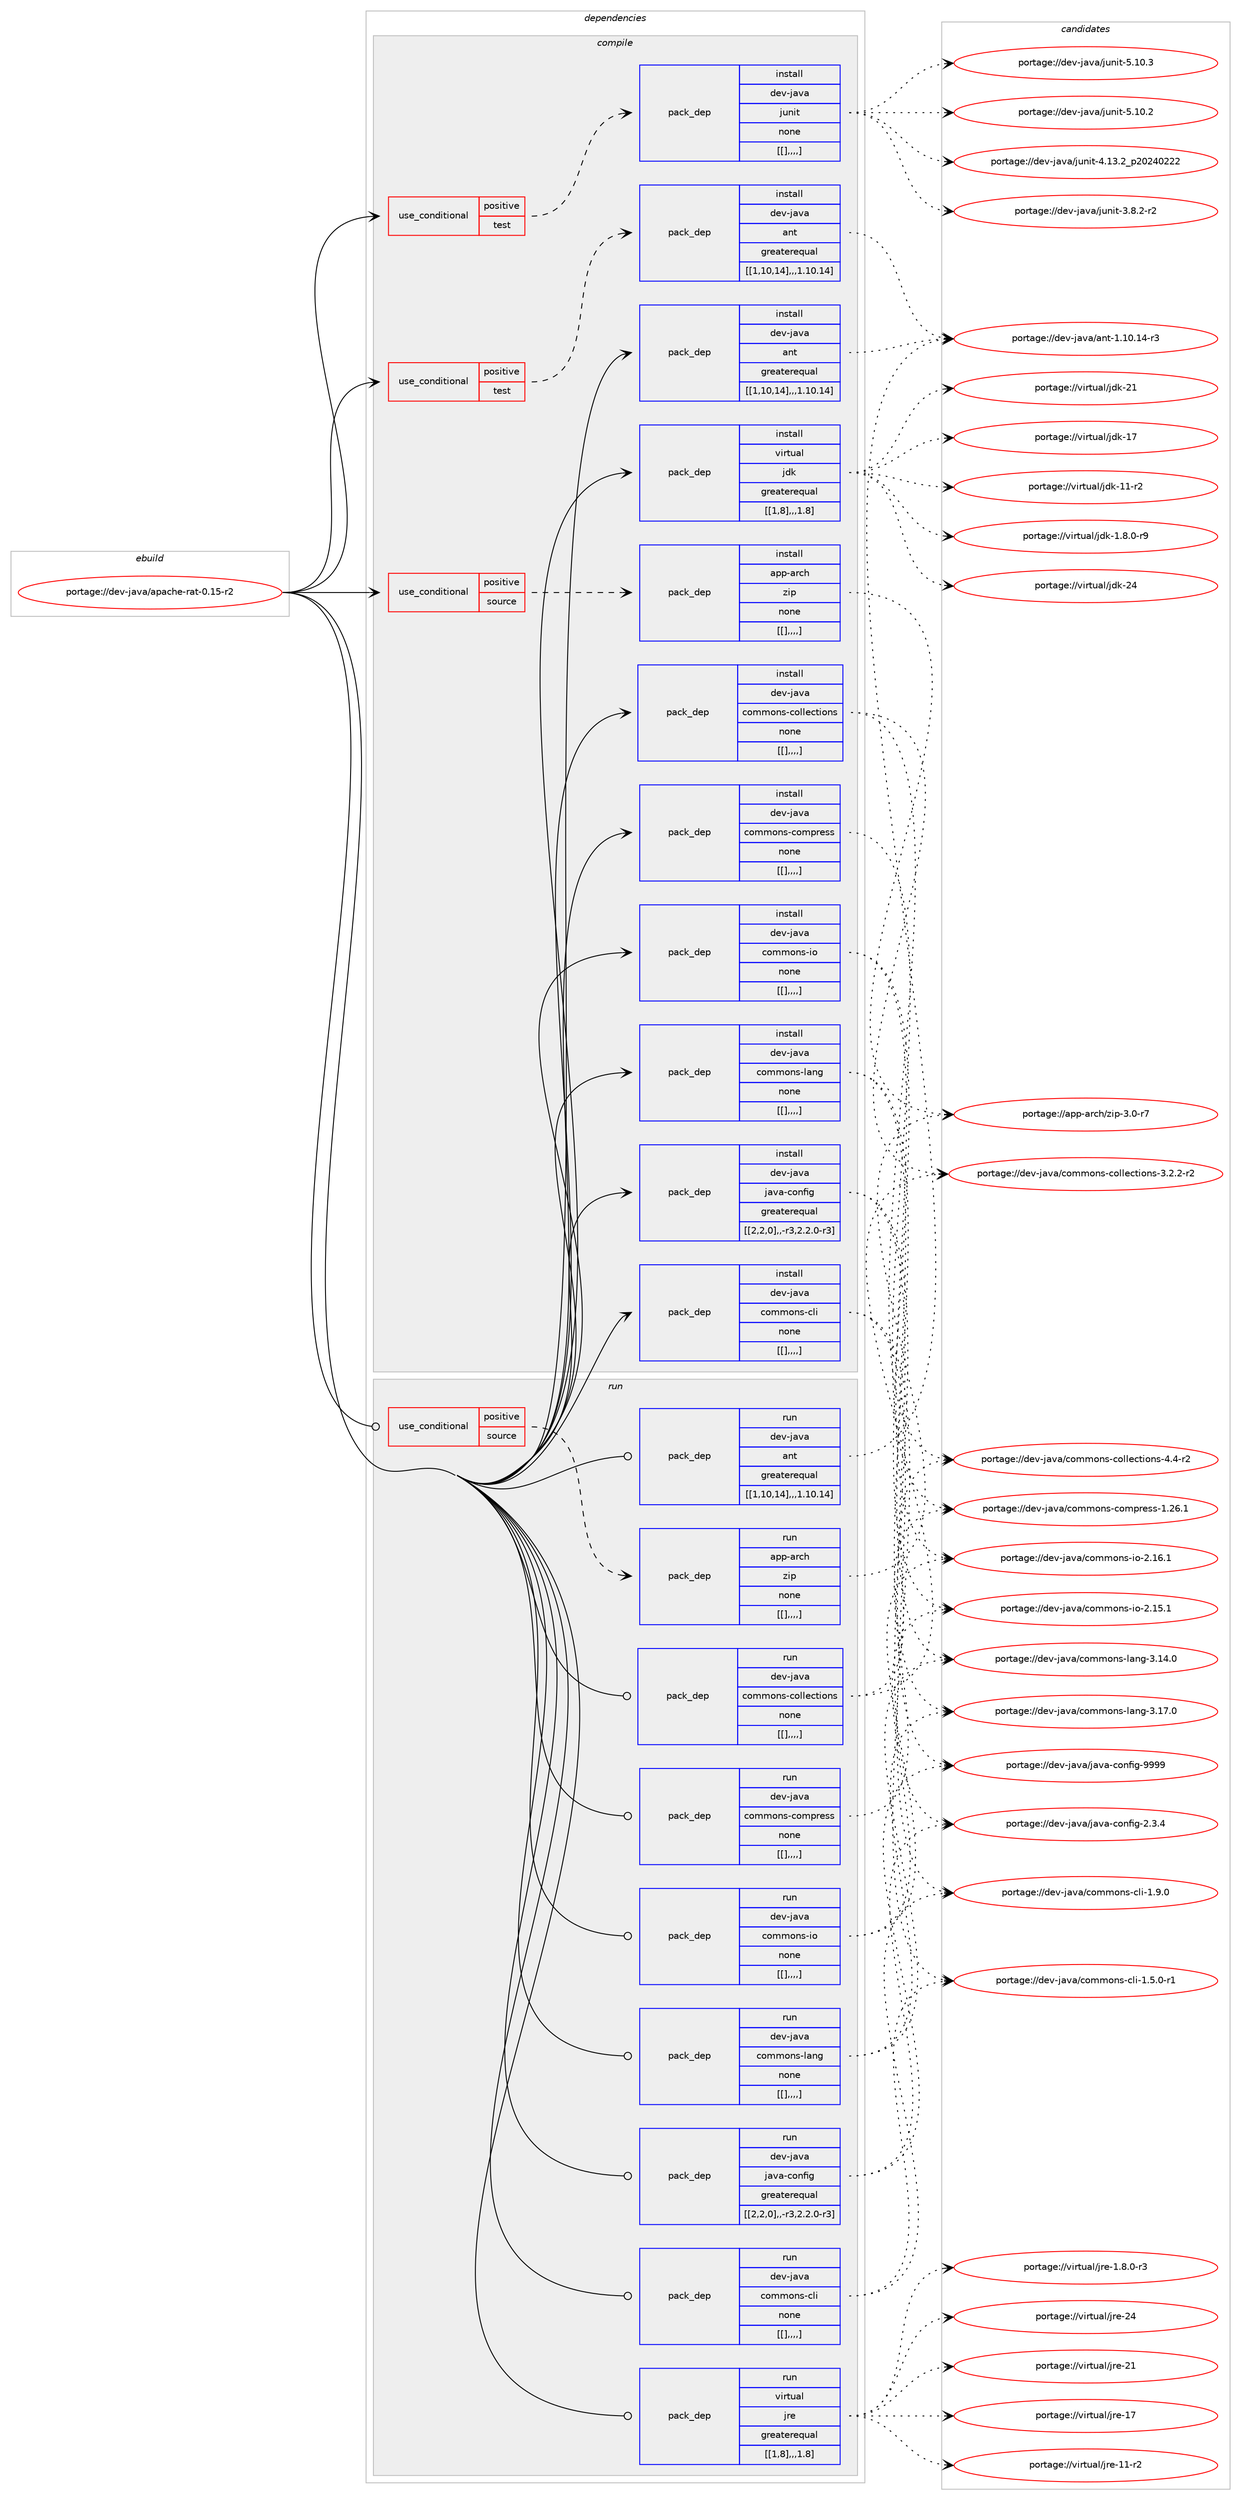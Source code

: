 digraph prolog {

# *************
# Graph options
# *************

newrank=true;
concentrate=true;
compound=true;
graph [rankdir=LR,fontname=Helvetica,fontsize=10,ranksep=1.5];#, ranksep=2.5, nodesep=0.2];
edge  [arrowhead=vee];
node  [fontname=Helvetica,fontsize=10];

# **********
# The ebuild
# **********

subgraph cluster_leftcol {
color=gray;
label=<<i>ebuild</i>>;
id [label="portage://dev-java/apache-rat-0.15-r2", color=red, width=4, href="../dev-java/apache-rat-0.15-r2.svg"];
}

# ****************
# The dependencies
# ****************

subgraph cluster_midcol {
color=gray;
label=<<i>dependencies</i>>;
subgraph cluster_compile {
fillcolor="#eeeeee";
style=filled;
label=<<i>compile</i>>;
subgraph cond21856 {
dependency93138 [label=<<TABLE BORDER="0" CELLBORDER="1" CELLSPACING="0" CELLPADDING="4"><TR><TD ROWSPAN="3" CELLPADDING="10">use_conditional</TD></TR><TR><TD>positive</TD></TR><TR><TD>source</TD></TR></TABLE>>, shape=none, color=red];
subgraph pack70232 {
dependency93139 [label=<<TABLE BORDER="0" CELLBORDER="1" CELLSPACING="0" CELLPADDING="4" WIDTH="220"><TR><TD ROWSPAN="6" CELLPADDING="30">pack_dep</TD></TR><TR><TD WIDTH="110">install</TD></TR><TR><TD>app-arch</TD></TR><TR><TD>zip</TD></TR><TR><TD>none</TD></TR><TR><TD>[[],,,,]</TD></TR></TABLE>>, shape=none, color=blue];
}
dependency93138:e -> dependency93139:w [weight=20,style="dashed",arrowhead="vee"];
}
id:e -> dependency93138:w [weight=20,style="solid",arrowhead="vee"];
subgraph cond21857 {
dependency93140 [label=<<TABLE BORDER="0" CELLBORDER="1" CELLSPACING="0" CELLPADDING="4"><TR><TD ROWSPAN="3" CELLPADDING="10">use_conditional</TD></TR><TR><TD>positive</TD></TR><TR><TD>test</TD></TR></TABLE>>, shape=none, color=red];
subgraph pack70233 {
dependency93141 [label=<<TABLE BORDER="0" CELLBORDER="1" CELLSPACING="0" CELLPADDING="4" WIDTH="220"><TR><TD ROWSPAN="6" CELLPADDING="30">pack_dep</TD></TR><TR><TD WIDTH="110">install</TD></TR><TR><TD>dev-java</TD></TR><TR><TD>ant</TD></TR><TR><TD>greaterequal</TD></TR><TR><TD>[[1,10,14],,,1.10.14]</TD></TR></TABLE>>, shape=none, color=blue];
}
dependency93140:e -> dependency93141:w [weight=20,style="dashed",arrowhead="vee"];
}
id:e -> dependency93140:w [weight=20,style="solid",arrowhead="vee"];
subgraph cond21858 {
dependency93142 [label=<<TABLE BORDER="0" CELLBORDER="1" CELLSPACING="0" CELLPADDING="4"><TR><TD ROWSPAN="3" CELLPADDING="10">use_conditional</TD></TR><TR><TD>positive</TD></TR><TR><TD>test</TD></TR></TABLE>>, shape=none, color=red];
subgraph pack70234 {
dependency93143 [label=<<TABLE BORDER="0" CELLBORDER="1" CELLSPACING="0" CELLPADDING="4" WIDTH="220"><TR><TD ROWSPAN="6" CELLPADDING="30">pack_dep</TD></TR><TR><TD WIDTH="110">install</TD></TR><TR><TD>dev-java</TD></TR><TR><TD>junit</TD></TR><TR><TD>none</TD></TR><TR><TD>[[],,,,]</TD></TR></TABLE>>, shape=none, color=blue];
}
dependency93142:e -> dependency93143:w [weight=20,style="dashed",arrowhead="vee"];
}
id:e -> dependency93142:w [weight=20,style="solid",arrowhead="vee"];
subgraph pack70235 {
dependency93144 [label=<<TABLE BORDER="0" CELLBORDER="1" CELLSPACING="0" CELLPADDING="4" WIDTH="220"><TR><TD ROWSPAN="6" CELLPADDING="30">pack_dep</TD></TR><TR><TD WIDTH="110">install</TD></TR><TR><TD>dev-java</TD></TR><TR><TD>ant</TD></TR><TR><TD>greaterequal</TD></TR><TR><TD>[[1,10,14],,,1.10.14]</TD></TR></TABLE>>, shape=none, color=blue];
}
id:e -> dependency93144:w [weight=20,style="solid",arrowhead="vee"];
subgraph pack70236 {
dependency93145 [label=<<TABLE BORDER="0" CELLBORDER="1" CELLSPACING="0" CELLPADDING="4" WIDTH="220"><TR><TD ROWSPAN="6" CELLPADDING="30">pack_dep</TD></TR><TR><TD WIDTH="110">install</TD></TR><TR><TD>dev-java</TD></TR><TR><TD>commons-cli</TD></TR><TR><TD>none</TD></TR><TR><TD>[[],,,,]</TD></TR></TABLE>>, shape=none, color=blue];
}
id:e -> dependency93145:w [weight=20,style="solid",arrowhead="vee"];
subgraph pack70237 {
dependency93146 [label=<<TABLE BORDER="0" CELLBORDER="1" CELLSPACING="0" CELLPADDING="4" WIDTH="220"><TR><TD ROWSPAN="6" CELLPADDING="30">pack_dep</TD></TR><TR><TD WIDTH="110">install</TD></TR><TR><TD>dev-java</TD></TR><TR><TD>commons-collections</TD></TR><TR><TD>none</TD></TR><TR><TD>[[],,,,]</TD></TR></TABLE>>, shape=none, color=blue];
}
id:e -> dependency93146:w [weight=20,style="solid",arrowhead="vee"];
subgraph pack70238 {
dependency93147 [label=<<TABLE BORDER="0" CELLBORDER="1" CELLSPACING="0" CELLPADDING="4" WIDTH="220"><TR><TD ROWSPAN="6" CELLPADDING="30">pack_dep</TD></TR><TR><TD WIDTH="110">install</TD></TR><TR><TD>dev-java</TD></TR><TR><TD>commons-compress</TD></TR><TR><TD>none</TD></TR><TR><TD>[[],,,,]</TD></TR></TABLE>>, shape=none, color=blue];
}
id:e -> dependency93147:w [weight=20,style="solid",arrowhead="vee"];
subgraph pack70239 {
dependency93148 [label=<<TABLE BORDER="0" CELLBORDER="1" CELLSPACING="0" CELLPADDING="4" WIDTH="220"><TR><TD ROWSPAN="6" CELLPADDING="30">pack_dep</TD></TR><TR><TD WIDTH="110">install</TD></TR><TR><TD>dev-java</TD></TR><TR><TD>commons-io</TD></TR><TR><TD>none</TD></TR><TR><TD>[[],,,,]</TD></TR></TABLE>>, shape=none, color=blue];
}
id:e -> dependency93148:w [weight=20,style="solid",arrowhead="vee"];
subgraph pack70240 {
dependency93149 [label=<<TABLE BORDER="0" CELLBORDER="1" CELLSPACING="0" CELLPADDING="4" WIDTH="220"><TR><TD ROWSPAN="6" CELLPADDING="30">pack_dep</TD></TR><TR><TD WIDTH="110">install</TD></TR><TR><TD>dev-java</TD></TR><TR><TD>commons-lang</TD></TR><TR><TD>none</TD></TR><TR><TD>[[],,,,]</TD></TR></TABLE>>, shape=none, color=blue];
}
id:e -> dependency93149:w [weight=20,style="solid",arrowhead="vee"];
subgraph pack70241 {
dependency93150 [label=<<TABLE BORDER="0" CELLBORDER="1" CELLSPACING="0" CELLPADDING="4" WIDTH="220"><TR><TD ROWSPAN="6" CELLPADDING="30">pack_dep</TD></TR><TR><TD WIDTH="110">install</TD></TR><TR><TD>dev-java</TD></TR><TR><TD>java-config</TD></TR><TR><TD>greaterequal</TD></TR><TR><TD>[[2,2,0],,-r3,2.2.0-r3]</TD></TR></TABLE>>, shape=none, color=blue];
}
id:e -> dependency93150:w [weight=20,style="solid",arrowhead="vee"];
subgraph pack70242 {
dependency93151 [label=<<TABLE BORDER="0" CELLBORDER="1" CELLSPACING="0" CELLPADDING="4" WIDTH="220"><TR><TD ROWSPAN="6" CELLPADDING="30">pack_dep</TD></TR><TR><TD WIDTH="110">install</TD></TR><TR><TD>virtual</TD></TR><TR><TD>jdk</TD></TR><TR><TD>greaterequal</TD></TR><TR><TD>[[1,8],,,1.8]</TD></TR></TABLE>>, shape=none, color=blue];
}
id:e -> dependency93151:w [weight=20,style="solid",arrowhead="vee"];
}
subgraph cluster_compileandrun {
fillcolor="#eeeeee";
style=filled;
label=<<i>compile and run</i>>;
}
subgraph cluster_run {
fillcolor="#eeeeee";
style=filled;
label=<<i>run</i>>;
subgraph cond21859 {
dependency93152 [label=<<TABLE BORDER="0" CELLBORDER="1" CELLSPACING="0" CELLPADDING="4"><TR><TD ROWSPAN="3" CELLPADDING="10">use_conditional</TD></TR><TR><TD>positive</TD></TR><TR><TD>source</TD></TR></TABLE>>, shape=none, color=red];
subgraph pack70243 {
dependency93153 [label=<<TABLE BORDER="0" CELLBORDER="1" CELLSPACING="0" CELLPADDING="4" WIDTH="220"><TR><TD ROWSPAN="6" CELLPADDING="30">pack_dep</TD></TR><TR><TD WIDTH="110">run</TD></TR><TR><TD>app-arch</TD></TR><TR><TD>zip</TD></TR><TR><TD>none</TD></TR><TR><TD>[[],,,,]</TD></TR></TABLE>>, shape=none, color=blue];
}
dependency93152:e -> dependency93153:w [weight=20,style="dashed",arrowhead="vee"];
}
id:e -> dependency93152:w [weight=20,style="solid",arrowhead="odot"];
subgraph pack70244 {
dependency93154 [label=<<TABLE BORDER="0" CELLBORDER="1" CELLSPACING="0" CELLPADDING="4" WIDTH="220"><TR><TD ROWSPAN="6" CELLPADDING="30">pack_dep</TD></TR><TR><TD WIDTH="110">run</TD></TR><TR><TD>dev-java</TD></TR><TR><TD>ant</TD></TR><TR><TD>greaterequal</TD></TR><TR><TD>[[1,10,14],,,1.10.14]</TD></TR></TABLE>>, shape=none, color=blue];
}
id:e -> dependency93154:w [weight=20,style="solid",arrowhead="odot"];
subgraph pack70245 {
dependency93155 [label=<<TABLE BORDER="0" CELLBORDER="1" CELLSPACING="0" CELLPADDING="4" WIDTH="220"><TR><TD ROWSPAN="6" CELLPADDING="30">pack_dep</TD></TR><TR><TD WIDTH="110">run</TD></TR><TR><TD>dev-java</TD></TR><TR><TD>commons-cli</TD></TR><TR><TD>none</TD></TR><TR><TD>[[],,,,]</TD></TR></TABLE>>, shape=none, color=blue];
}
id:e -> dependency93155:w [weight=20,style="solid",arrowhead="odot"];
subgraph pack70246 {
dependency93156 [label=<<TABLE BORDER="0" CELLBORDER="1" CELLSPACING="0" CELLPADDING="4" WIDTH="220"><TR><TD ROWSPAN="6" CELLPADDING="30">pack_dep</TD></TR><TR><TD WIDTH="110">run</TD></TR><TR><TD>dev-java</TD></TR><TR><TD>commons-collections</TD></TR><TR><TD>none</TD></TR><TR><TD>[[],,,,]</TD></TR></TABLE>>, shape=none, color=blue];
}
id:e -> dependency93156:w [weight=20,style="solid",arrowhead="odot"];
subgraph pack70247 {
dependency93157 [label=<<TABLE BORDER="0" CELLBORDER="1" CELLSPACING="0" CELLPADDING="4" WIDTH="220"><TR><TD ROWSPAN="6" CELLPADDING="30">pack_dep</TD></TR><TR><TD WIDTH="110">run</TD></TR><TR><TD>dev-java</TD></TR><TR><TD>commons-compress</TD></TR><TR><TD>none</TD></TR><TR><TD>[[],,,,]</TD></TR></TABLE>>, shape=none, color=blue];
}
id:e -> dependency93157:w [weight=20,style="solid",arrowhead="odot"];
subgraph pack70248 {
dependency93158 [label=<<TABLE BORDER="0" CELLBORDER="1" CELLSPACING="0" CELLPADDING="4" WIDTH="220"><TR><TD ROWSPAN="6" CELLPADDING="30">pack_dep</TD></TR><TR><TD WIDTH="110">run</TD></TR><TR><TD>dev-java</TD></TR><TR><TD>commons-io</TD></TR><TR><TD>none</TD></TR><TR><TD>[[],,,,]</TD></TR></TABLE>>, shape=none, color=blue];
}
id:e -> dependency93158:w [weight=20,style="solid",arrowhead="odot"];
subgraph pack70249 {
dependency93159 [label=<<TABLE BORDER="0" CELLBORDER="1" CELLSPACING="0" CELLPADDING="4" WIDTH="220"><TR><TD ROWSPAN="6" CELLPADDING="30">pack_dep</TD></TR><TR><TD WIDTH="110">run</TD></TR><TR><TD>dev-java</TD></TR><TR><TD>commons-lang</TD></TR><TR><TD>none</TD></TR><TR><TD>[[],,,,]</TD></TR></TABLE>>, shape=none, color=blue];
}
id:e -> dependency93159:w [weight=20,style="solid",arrowhead="odot"];
subgraph pack70250 {
dependency93160 [label=<<TABLE BORDER="0" CELLBORDER="1" CELLSPACING="0" CELLPADDING="4" WIDTH="220"><TR><TD ROWSPAN="6" CELLPADDING="30">pack_dep</TD></TR><TR><TD WIDTH="110">run</TD></TR><TR><TD>dev-java</TD></TR><TR><TD>java-config</TD></TR><TR><TD>greaterequal</TD></TR><TR><TD>[[2,2,0],,-r3,2.2.0-r3]</TD></TR></TABLE>>, shape=none, color=blue];
}
id:e -> dependency93160:w [weight=20,style="solid",arrowhead="odot"];
subgraph pack70251 {
dependency93161 [label=<<TABLE BORDER="0" CELLBORDER="1" CELLSPACING="0" CELLPADDING="4" WIDTH="220"><TR><TD ROWSPAN="6" CELLPADDING="30">pack_dep</TD></TR><TR><TD WIDTH="110">run</TD></TR><TR><TD>virtual</TD></TR><TR><TD>jre</TD></TR><TR><TD>greaterequal</TD></TR><TR><TD>[[1,8],,,1.8]</TD></TR></TABLE>>, shape=none, color=blue];
}
id:e -> dependency93161:w [weight=20,style="solid",arrowhead="odot"];
}
}

# **************
# The candidates
# **************

subgraph cluster_choices {
rank=same;
color=gray;
label=<<i>candidates</i>>;

subgraph choice70232 {
color=black;
nodesep=1;
choice9711211245971149910447122105112455146484511455 [label="portage://app-arch/zip-3.0-r7", color=red, width=4,href="../app-arch/zip-3.0-r7.svg"];
dependency93139:e -> choice9711211245971149910447122105112455146484511455:w [style=dotted,weight="100"];
}
subgraph choice70233 {
color=black;
nodesep=1;
choice100101118451069711897479711011645494649484649524511451 [label="portage://dev-java/ant-1.10.14-r3", color=red, width=4,href="../dev-java/ant-1.10.14-r3.svg"];
dependency93141:e -> choice100101118451069711897479711011645494649484649524511451:w [style=dotted,weight="100"];
}
subgraph choice70234 {
color=black;
nodesep=1;
choice1001011184510697118974710611711010511645534649484651 [label="portage://dev-java/junit-5.10.3", color=red, width=4,href="../dev-java/junit-5.10.3.svg"];
choice1001011184510697118974710611711010511645534649484650 [label="portage://dev-java/junit-5.10.2", color=red, width=4,href="../dev-java/junit-5.10.2.svg"];
choice1001011184510697118974710611711010511645524649514650951125048505248505050 [label="portage://dev-java/junit-4.13.2_p20240222", color=red, width=4,href="../dev-java/junit-4.13.2_p20240222.svg"];
choice100101118451069711897471061171101051164551465646504511450 [label="portage://dev-java/junit-3.8.2-r2", color=red, width=4,href="../dev-java/junit-3.8.2-r2.svg"];
dependency93143:e -> choice1001011184510697118974710611711010511645534649484651:w [style=dotted,weight="100"];
dependency93143:e -> choice1001011184510697118974710611711010511645534649484650:w [style=dotted,weight="100"];
dependency93143:e -> choice1001011184510697118974710611711010511645524649514650951125048505248505050:w [style=dotted,weight="100"];
dependency93143:e -> choice100101118451069711897471061171101051164551465646504511450:w [style=dotted,weight="100"];
}
subgraph choice70235 {
color=black;
nodesep=1;
choice100101118451069711897479711011645494649484649524511451 [label="portage://dev-java/ant-1.10.14-r3", color=red, width=4,href="../dev-java/ant-1.10.14-r3.svg"];
dependency93144:e -> choice100101118451069711897479711011645494649484649524511451:w [style=dotted,weight="100"];
}
subgraph choice70236 {
color=black;
nodesep=1;
choice10010111845106971189747991111091091111101154599108105454946574648 [label="portage://dev-java/commons-cli-1.9.0", color=red, width=4,href="../dev-java/commons-cli-1.9.0.svg"];
choice100101118451069711897479911110910911111011545991081054549465346484511449 [label="portage://dev-java/commons-cli-1.5.0-r1", color=red, width=4,href="../dev-java/commons-cli-1.5.0-r1.svg"];
dependency93145:e -> choice10010111845106971189747991111091091111101154599108105454946574648:w [style=dotted,weight="100"];
dependency93145:e -> choice100101118451069711897479911110910911111011545991081054549465346484511449:w [style=dotted,weight="100"];
}
subgraph choice70237 {
color=black;
nodesep=1;
choice1001011184510697118974799111109109111110115459911110810810199116105111110115455246524511450 [label="portage://dev-java/commons-collections-4.4-r2", color=red, width=4,href="../dev-java/commons-collections-4.4-r2.svg"];
choice10010111845106971189747991111091091111101154599111108108101991161051111101154551465046504511450 [label="portage://dev-java/commons-collections-3.2.2-r2", color=red, width=4,href="../dev-java/commons-collections-3.2.2-r2.svg"];
dependency93146:e -> choice1001011184510697118974799111109109111110115459911110810810199116105111110115455246524511450:w [style=dotted,weight="100"];
dependency93146:e -> choice10010111845106971189747991111091091111101154599111108108101991161051111101154551465046504511450:w [style=dotted,weight="100"];
}
subgraph choice70238 {
color=black;
nodesep=1;
choice1001011184510697118974799111109109111110115459911110911211410111511545494650544649 [label="portage://dev-java/commons-compress-1.26.1", color=red, width=4,href="../dev-java/commons-compress-1.26.1.svg"];
dependency93147:e -> choice1001011184510697118974799111109109111110115459911110911211410111511545494650544649:w [style=dotted,weight="100"];
}
subgraph choice70239 {
color=black;
nodesep=1;
choice10010111845106971189747991111091091111101154510511145504649544649 [label="portage://dev-java/commons-io-2.16.1", color=red, width=4,href="../dev-java/commons-io-2.16.1.svg"];
choice10010111845106971189747991111091091111101154510511145504649534649 [label="portage://dev-java/commons-io-2.15.1", color=red, width=4,href="../dev-java/commons-io-2.15.1.svg"];
dependency93148:e -> choice10010111845106971189747991111091091111101154510511145504649544649:w [style=dotted,weight="100"];
dependency93148:e -> choice10010111845106971189747991111091091111101154510511145504649534649:w [style=dotted,weight="100"];
}
subgraph choice70240 {
color=black;
nodesep=1;
choice1001011184510697118974799111109109111110115451089711010345514649554648 [label="portage://dev-java/commons-lang-3.17.0", color=red, width=4,href="../dev-java/commons-lang-3.17.0.svg"];
choice1001011184510697118974799111109109111110115451089711010345514649524648 [label="portage://dev-java/commons-lang-3.14.0", color=red, width=4,href="../dev-java/commons-lang-3.14.0.svg"];
dependency93149:e -> choice1001011184510697118974799111109109111110115451089711010345514649554648:w [style=dotted,weight="100"];
dependency93149:e -> choice1001011184510697118974799111109109111110115451089711010345514649524648:w [style=dotted,weight="100"];
}
subgraph choice70241 {
color=black;
nodesep=1;
choice10010111845106971189747106971189745991111101021051034557575757 [label="portage://dev-java/java-config-9999", color=red, width=4,href="../dev-java/java-config-9999.svg"];
choice1001011184510697118974710697118974599111110102105103455046514652 [label="portage://dev-java/java-config-2.3.4", color=red, width=4,href="../dev-java/java-config-2.3.4.svg"];
dependency93150:e -> choice10010111845106971189747106971189745991111101021051034557575757:w [style=dotted,weight="100"];
dependency93150:e -> choice1001011184510697118974710697118974599111110102105103455046514652:w [style=dotted,weight="100"];
}
subgraph choice70242 {
color=black;
nodesep=1;
choice1181051141161179710847106100107455052 [label="portage://virtual/jdk-24", color=red, width=4,href="../virtual/jdk-24.svg"];
choice1181051141161179710847106100107455049 [label="portage://virtual/jdk-21", color=red, width=4,href="../virtual/jdk-21.svg"];
choice1181051141161179710847106100107454955 [label="portage://virtual/jdk-17", color=red, width=4,href="../virtual/jdk-17.svg"];
choice11810511411611797108471061001074549494511450 [label="portage://virtual/jdk-11-r2", color=red, width=4,href="../virtual/jdk-11-r2.svg"];
choice11810511411611797108471061001074549465646484511457 [label="portage://virtual/jdk-1.8.0-r9", color=red, width=4,href="../virtual/jdk-1.8.0-r9.svg"];
dependency93151:e -> choice1181051141161179710847106100107455052:w [style=dotted,weight="100"];
dependency93151:e -> choice1181051141161179710847106100107455049:w [style=dotted,weight="100"];
dependency93151:e -> choice1181051141161179710847106100107454955:w [style=dotted,weight="100"];
dependency93151:e -> choice11810511411611797108471061001074549494511450:w [style=dotted,weight="100"];
dependency93151:e -> choice11810511411611797108471061001074549465646484511457:w [style=dotted,weight="100"];
}
subgraph choice70243 {
color=black;
nodesep=1;
choice9711211245971149910447122105112455146484511455 [label="portage://app-arch/zip-3.0-r7", color=red, width=4,href="../app-arch/zip-3.0-r7.svg"];
dependency93153:e -> choice9711211245971149910447122105112455146484511455:w [style=dotted,weight="100"];
}
subgraph choice70244 {
color=black;
nodesep=1;
choice100101118451069711897479711011645494649484649524511451 [label="portage://dev-java/ant-1.10.14-r3", color=red, width=4,href="../dev-java/ant-1.10.14-r3.svg"];
dependency93154:e -> choice100101118451069711897479711011645494649484649524511451:w [style=dotted,weight="100"];
}
subgraph choice70245 {
color=black;
nodesep=1;
choice10010111845106971189747991111091091111101154599108105454946574648 [label="portage://dev-java/commons-cli-1.9.0", color=red, width=4,href="../dev-java/commons-cli-1.9.0.svg"];
choice100101118451069711897479911110910911111011545991081054549465346484511449 [label="portage://dev-java/commons-cli-1.5.0-r1", color=red, width=4,href="../dev-java/commons-cli-1.5.0-r1.svg"];
dependency93155:e -> choice10010111845106971189747991111091091111101154599108105454946574648:w [style=dotted,weight="100"];
dependency93155:e -> choice100101118451069711897479911110910911111011545991081054549465346484511449:w [style=dotted,weight="100"];
}
subgraph choice70246 {
color=black;
nodesep=1;
choice1001011184510697118974799111109109111110115459911110810810199116105111110115455246524511450 [label="portage://dev-java/commons-collections-4.4-r2", color=red, width=4,href="../dev-java/commons-collections-4.4-r2.svg"];
choice10010111845106971189747991111091091111101154599111108108101991161051111101154551465046504511450 [label="portage://dev-java/commons-collections-3.2.2-r2", color=red, width=4,href="../dev-java/commons-collections-3.2.2-r2.svg"];
dependency93156:e -> choice1001011184510697118974799111109109111110115459911110810810199116105111110115455246524511450:w [style=dotted,weight="100"];
dependency93156:e -> choice10010111845106971189747991111091091111101154599111108108101991161051111101154551465046504511450:w [style=dotted,weight="100"];
}
subgraph choice70247 {
color=black;
nodesep=1;
choice1001011184510697118974799111109109111110115459911110911211410111511545494650544649 [label="portage://dev-java/commons-compress-1.26.1", color=red, width=4,href="../dev-java/commons-compress-1.26.1.svg"];
dependency93157:e -> choice1001011184510697118974799111109109111110115459911110911211410111511545494650544649:w [style=dotted,weight="100"];
}
subgraph choice70248 {
color=black;
nodesep=1;
choice10010111845106971189747991111091091111101154510511145504649544649 [label="portage://dev-java/commons-io-2.16.1", color=red, width=4,href="../dev-java/commons-io-2.16.1.svg"];
choice10010111845106971189747991111091091111101154510511145504649534649 [label="portage://dev-java/commons-io-2.15.1", color=red, width=4,href="../dev-java/commons-io-2.15.1.svg"];
dependency93158:e -> choice10010111845106971189747991111091091111101154510511145504649544649:w [style=dotted,weight="100"];
dependency93158:e -> choice10010111845106971189747991111091091111101154510511145504649534649:w [style=dotted,weight="100"];
}
subgraph choice70249 {
color=black;
nodesep=1;
choice1001011184510697118974799111109109111110115451089711010345514649554648 [label="portage://dev-java/commons-lang-3.17.0", color=red, width=4,href="../dev-java/commons-lang-3.17.0.svg"];
choice1001011184510697118974799111109109111110115451089711010345514649524648 [label="portage://dev-java/commons-lang-3.14.0", color=red, width=4,href="../dev-java/commons-lang-3.14.0.svg"];
dependency93159:e -> choice1001011184510697118974799111109109111110115451089711010345514649554648:w [style=dotted,weight="100"];
dependency93159:e -> choice1001011184510697118974799111109109111110115451089711010345514649524648:w [style=dotted,weight="100"];
}
subgraph choice70250 {
color=black;
nodesep=1;
choice10010111845106971189747106971189745991111101021051034557575757 [label="portage://dev-java/java-config-9999", color=red, width=4,href="../dev-java/java-config-9999.svg"];
choice1001011184510697118974710697118974599111110102105103455046514652 [label="portage://dev-java/java-config-2.3.4", color=red, width=4,href="../dev-java/java-config-2.3.4.svg"];
dependency93160:e -> choice10010111845106971189747106971189745991111101021051034557575757:w [style=dotted,weight="100"];
dependency93160:e -> choice1001011184510697118974710697118974599111110102105103455046514652:w [style=dotted,weight="100"];
}
subgraph choice70251 {
color=black;
nodesep=1;
choice1181051141161179710847106114101455052 [label="portage://virtual/jre-24", color=red, width=4,href="../virtual/jre-24.svg"];
choice1181051141161179710847106114101455049 [label="portage://virtual/jre-21", color=red, width=4,href="../virtual/jre-21.svg"];
choice1181051141161179710847106114101454955 [label="portage://virtual/jre-17", color=red, width=4,href="../virtual/jre-17.svg"];
choice11810511411611797108471061141014549494511450 [label="portage://virtual/jre-11-r2", color=red, width=4,href="../virtual/jre-11-r2.svg"];
choice11810511411611797108471061141014549465646484511451 [label="portage://virtual/jre-1.8.0-r3", color=red, width=4,href="../virtual/jre-1.8.0-r3.svg"];
dependency93161:e -> choice1181051141161179710847106114101455052:w [style=dotted,weight="100"];
dependency93161:e -> choice1181051141161179710847106114101455049:w [style=dotted,weight="100"];
dependency93161:e -> choice1181051141161179710847106114101454955:w [style=dotted,weight="100"];
dependency93161:e -> choice11810511411611797108471061141014549494511450:w [style=dotted,weight="100"];
dependency93161:e -> choice11810511411611797108471061141014549465646484511451:w [style=dotted,weight="100"];
}
}

}
